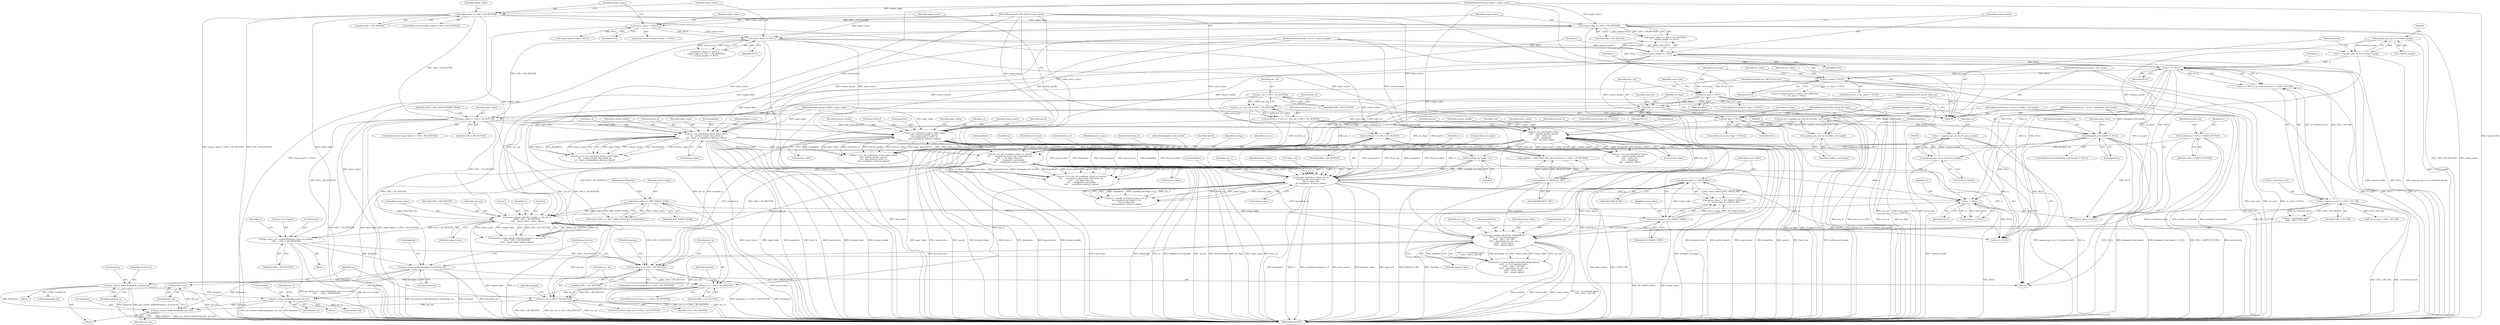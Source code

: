 digraph "0_krb5_b51b33f2bc5d1497ddf5bd107f791c101695000d_3@API" {
"1000556" [label="(Call,free(mic_out))"];
"1000552" [label="(Call,gss_release_buffer(&tmpmin, mic_out))"];
"1000530" [label="(Call,gss_release_buffer(&tmpmin, mechtok_in))"];
"1000520" [label="(Call,gss_release_buffer(&tmpmin, &mechtok_out))"];
"1000505" [label="(Call,gss_delete_sec_context(&tmpmin, &sc->ctx_handle,\n\t\t\t\t\t       GSS_C_NO_BUFFER))"];
"1000415" [label="(Call,make_spnego_tokenInit_msg(sc, 1, mic_out, 0,\n\t\t\t\t\t\t   GSS_C_NO_BUFFER,\n\t\t\t\t\t\t   return_token, output_token))"];
"1000410" [label="(Call,sc != NULL)"];
"1000354" [label="(Call,acc_ctx_call_acc(minor_status, sc, spcred,\n\t\t\t\t       mechtok_in, mech_type, &mechtok_out,\n\t\t\t\t       ret_flags, time_rec,\n\t\t\t\t       delegated_cred_handle,\n\t\t\t\t       &negState, &return_token))"];
"1000317" [label="(Call,acc_ctx_cont(minor_status, input_token,\n\t\t\t\t   context_handle, &mechtok_in,\n\t\t\t\t   &mic_in, &negState, &return_token))"];
"1000178" [label="(Call,minor_status == NULL)"];
"1000154" [label="(Call,minor_status != NULL)"];
"1000110" [label="(MethodParameterIn,OM_uint32 *minor_status)"];
"1000191" [label="(Call,input_token == GSS_C_NO_BUFFER)"];
"1000113" [label="(MethodParameterIn,gss_buffer_t input_token)"];
"1000162" [label="(Call,output_token != GSS_C_NO_BUFFER)"];
"1000117" [label="(MethodParameterIn,gss_buffer_t output_token)"];
"1000182" [label="(Call,output_token == GSS_C_NO_BUFFER)"];
"1000185" [label="(Call,context_handle == NULL)"];
"1000111" [label="(MethodParameterIn,gss_ctx_id_t *context_handle)"];
"1000292" [label="(Call,acc_ctx_new(minor_status, input_token,\n\t\t\t\t\t  context_handle, spcred,\n\t\t\t\t\t  &mechtok_in, &mic_in,\n\t\t\t\t\t  &negState, &return_token))"];
"1000202" [label="(Call,spcred = (spnego_gss_cred_id_t)verifier_cred_handle)"];
"1000204" [label="(Call,(spnego_gss_cred_id_t)verifier_cred_handle)"];
"1000112" [label="(MethodParameterIn,gss_cred_id_t verifier_cred_handle)"];
"1000267" [label="(Call,acc_ctx_hints(minor_status,\n\t\t\t\t\t    context_handle, spcred,\n\t\t\t\t\t    &mic_out,\n\t\t\t\t\t    &negState,\n\t\t\t\t\t    &return_token))"];
"1000337" [label="(Call,sc = (spnego_gss_ctx_id_t)*context_handle)"];
"1000339" [label="(Call,(spnego_gss_ctx_id_t)*context_handle)"];
"1000198" [label="(Call,(spnego_gss_ctx_id_t)*context_handle)"];
"1000348" [label="(Call,mechtok_in != GSS_C_NO_BUFFER)"];
"1000146" [label="(Call,mechtok_in = mic_in = mic_out = GSS_C_NO_BUFFER)"];
"1000148" [label="(Call,mic_in = mic_out = GSS_C_NO_BUFFER)"];
"1000150" [label="(Call,mic_out = GSS_C_NO_BUFFER)"];
"1000227" [label="(Call,mech_type != NULL)"];
"1000116" [label="(MethodParameterIn,gss_OID *mech_type)"];
"1000219" [label="(Call,src_name != NULL)"];
"1000115" [label="(MethodParameterIn,gss_name_t *src_name)"];
"1000209" [label="(Call,sc == NULL)"];
"1000196" [label="(Call,sc = (spnego_gss_ctx_id_t)*context_handle)"];
"1000243" [label="(Call,ret_flags != NULL)"];
"1000118" [label="(MethodParameterIn,OM_uint32 *ret_flags)"];
"1000235" [label="(Call,time_rec != NULL)"];
"1000119" [label="(MethodParameterIn,OM_uint32 *time_rec)"];
"1000251" [label="(Call,delegated_cred_handle != NULL)"];
"1000120" [label="(MethodParameterIn,gss_cred_id_t *delegated_cred_handle)"];
"1000386" [label="(Call,handle_mic(minor_status, mic_in,\n\t\t\t\t (mechtok_out.length != 0),\n\t\t\t\t sc, &mic_out,\n\t\t\t\t &negState, &return_token))"];
"1000389" [label="(Call,mechtok_out.length != 0)"];
"1000130" [label="(Call,mechtok_out = GSS_C_EMPTY_BUFFER)"];
"1000404" [label="(Call,return_token == INIT_TOKEN_SEND)"];
"1000442" [label="(Call,make_spnego_tokenTarg_msg(negState,\n\t\t\t\t\t\t   sc ? sc->internal_mech :\n\t\t\t\t\t\t   GSS_C_NO_OID,\n\t\t\t\t\t\t   &mechtok_out, mic_out,\n\t\t\t\t\t\t   return_token,\n\t\t\t\t\t\t   output_token))"];
"1000345" [label="(Call,negState != REQUEST_MIC)"];
"1000212" [label="(Call,sc->internal_mech == GSS_C_NO_OID)"];
"1000436" [label="(Call,return_token != CHECK_MIC)"];
"1000433" [label="(Call,return_token != NO_TOKEN_SEND)"];
"1000526" [label="(Call,mechtok_in != GSS_C_NO_BUFFER)"];
"1000541" [label="(Call,gss_release_buffer(&tmpmin, mic_in))"];
"1000537" [label="(Call,mic_in != GSS_C_NO_BUFFER)"];
"1000548" [label="(Call,mic_out != GSS_C_NO_BUFFER)"];
"1000202" [label="(Call,spcred = (spnego_gss_cred_id_t)verifier_cred_handle)"];
"1000182" [label="(Call,output_token == GSS_C_NO_BUFFER)"];
"1000412" [label="(Identifier,NULL)"];
"1000208" [label="(Call,sc == NULL || sc->internal_mech == GSS_C_NO_OID)"];
"1000250" [label="(ControlStructure,if (delegated_cred_handle != NULL))"];
"1000417" [label="(Literal,1)"];
"1000113" [label="(MethodParameterIn,gss_buffer_t input_token)"];
"1000212" [label="(Call,sc->internal_mech == GSS_C_NO_OID)"];
"1000112" [label="(MethodParameterIn,gss_cred_id_t verifier_cred_handle)"];
"1000416" [label="(Identifier,sc)"];
"1000210" [label="(Identifier,sc)"];
"1000559" [label="(Identifier,ret)"];
"1000364" [label="(Identifier,delegated_cred_handle)"];
"1000325" [label="(Call,&negState)"];
"1000347" [label="(Identifier,REQUEST_MIC)"];
"1000294" [label="(Identifier,input_token)"];
"1000357" [label="(Identifier,spcred)"];
"1000197" [label="(Identifier,sc)"];
"1000419" [label="(Literal,0)"];
"1000404" [label="(Call,return_token == INIT_TOKEN_SEND)"];
"1000303" [label="(Call,&return_token)"];
"1000399" [label="(Call,&return_token)"];
"1000554" [label="(Identifier,tmpmin)"];
"1000216" [label="(Identifier,GSS_C_NO_OID)"];
"1000338" [label="(Identifier,sc)"];
"1000164" [label="(Identifier,GSS_C_NO_BUFFER)"];
"1000540" [label="(Block,)"];
"1000345" [label="(Call,negState != REQUEST_MIC)"];
"1000236" [label="(Identifier,time_rec)"];
"1000525" [label="(ControlStructure,if (mechtok_in != GSS_C_NO_BUFFER))"];
"1000161" [label="(ControlStructure,if (output_token != GSS_C_NO_BUFFER))"];
"1000190" [label="(ControlStructure,if (input_token == GSS_C_NO_BUFFER))"];
"1000362" [label="(Identifier,ret_flags)"];
"1000111" [label="(MethodParameterIn,gss_ctx_id_t *context_handle)"];
"1000152" [label="(Identifier,GSS_C_NO_BUFFER)"];
"1000363" [label="(Identifier,time_rec)"];
"1000211" [label="(Identifier,NULL)"];
"1000453" [label="(Identifier,return_token)"];
"1000532" [label="(Identifier,tmpmin)"];
"1000193" [label="(Identifier,GSS_C_NO_BUFFER)"];
"1000253" [label="(Identifier,NULL)"];
"1000450" [label="(Call,&mechtok_out)"];
"1000508" [label="(Call,&sc->ctx_handle)"];
"1000365" [label="(Call,&negState)"];
"1000117" [label="(MethodParameterIn,gss_buffer_t output_token)"];
"1000234" [label="(ControlStructure,if (time_rec != NULL))"];
"1000432" [label="(Call,return_token != NO_TOKEN_SEND &&\n\t\t   return_token != CHECK_MIC)"];
"1000422" [label="(Identifier,output_token)"];
"1000421" [label="(Identifier,return_token)"];
"1000501" [label="(Call,sc != NULL)"];
"1000135" [label="(Identifier,sc)"];
"1000533" [label="(Identifier,mechtok_in)"];
"1000436" [label="(Call,return_token != CHECK_MIC)"];
"1000529" [label="(Block,)"];
"1000195" [label="(Identifier,GSS_S_CALL_INACCESSIBLE_READ)"];
"1000337" [label="(Call,sc = (spnego_gss_ctx_id_t)*context_handle)"];
"1000434" [label="(Identifier,return_token)"];
"1000171" [label="(Call,output_token->value = NULL)"];
"1000415" [label="(Call,make_spnego_tokenInit_msg(sc, 1, mic_out, 0,\n\t\t\t\t\t\t   GSS_C_NO_BUFFER,\n\t\t\t\t\t\t   return_token, output_token))"];
"1000534" [label="(Call,free(mechtok_in))"];
"1000159" [label="(Identifier,minor_status)"];
"1000177" [label="(Call,minor_status == NULL ||\n\t    output_token == GSS_C_NO_BUFFER ||\n\t    context_handle == NULL)"];
"1000251" [label="(Call,delegated_cred_handle != NULL)"];
"1000442" [label="(Call,make_spnego_tokenTarg_msg(negState,\n\t\t\t\t\t\t   sc ? sc->internal_mech :\n\t\t\t\t\t\t   GSS_C_NO_OID,\n\t\t\t\t\t\t   &mechtok_out, mic_out,\n\t\t\t\t\t\t   return_token,\n\t\t\t\t\t\t   output_token))"];
"1000438" [label="(Identifier,CHECK_MIC)"];
"1000269" [label="(Identifier,context_handle)"];
"1000232" [label="(Identifier,mech_type)"];
"1000393" [label="(Literal,0)"];
"1000407" [label="(Identifier,sendTokenInit)"];
"1000151" [label="(Identifier,mic_out)"];
"1000551" [label="(Block,)"];
"1000521" [label="(Call,&tmpmin)"];
"1000119" [label="(MethodParameterIn,OM_uint32 *time_rec)"];
"1000184" [label="(Identifier,GSS_C_NO_BUFFER)"];
"1000214" [label="(Identifier,sc)"];
"1000530" [label="(Call,gss_release_buffer(&tmpmin, mechtok_in))"];
"1000479" [label="(Call,src_name != NULL)"];
"1000299" [label="(Call,&mic_in)"];
"1000275" [label="(Call,&return_token)"];
"1000261" [label="(Identifier,input_token)"];
"1000265" [label="(Call,ret = acc_ctx_hints(minor_status,\n\t\t\t\t\t    context_handle, spcred,\n\t\t\t\t\t    &mic_out,\n\t\t\t\t\t    &negState,\n\t\t\t\t\t    &return_token))"];
"1000131" [label="(Identifier,mechtok_out)"];
"1000350" [label="(Identifier,GSS_C_NO_BUFFER)"];
"1000271" [label="(Call,&mic_out)"];
"1000191" [label="(Call,input_token == GSS_C_NO_BUFFER)"];
"1000318" [label="(Identifier,minor_status)"];
"1000155" [label="(Identifier,minor_status)"];
"1000196" [label="(Call,sc = (spnego_gss_ctx_id_t)*context_handle)"];
"1000388" [label="(Identifier,mic_in)"];
"1000120" [label="(MethodParameterIn,gss_cred_id_t *delegated_cred_handle)"];
"1000248" [label="(Identifier,ret_flags)"];
"1000433" [label="(Call,return_token != NO_TOKEN_SEND)"];
"1000149" [label="(Identifier,mic_in)"];
"1000413" [label="(Call,tmpret = make_spnego_tokenInit_msg(sc, 1, mic_out, 0,\n\t\t\t\t\t\t   GSS_C_NO_BUFFER,\n\t\t\t\t\t\t   return_token, output_token))"];
"1000156" [label="(Identifier,NULL)"];
"1000548" [label="(Call,mic_out != GSS_C_NO_BUFFER)"];
"1000420" [label="(Identifier,GSS_C_NO_BUFFER)"];
"1000268" [label="(Identifier,minor_status)"];
"1000221" [label="(Identifier,NULL)"];
"1000452" [label="(Identifier,mic_out)"];
"1000121" [label="(Block,)"];
"1000323" [label="(Call,&mic_in)"];
"1000556" [label="(Call,free(mic_out))"];
"1000150" [label="(Call,mic_out = GSS_C_NO_BUFFER)"];
"1000506" [label="(Call,&tmpmin)"];
"1000146" [label="(Call,mechtok_in = mic_in = mic_out = GSS_C_NO_BUFFER)"];
"1000341" [label="(Call,*context_handle)"];
"1000531" [label="(Call,&tmpmin)"];
"1000384" [label="(Call,ret = handle_mic(minor_status, mic_in,\n\t\t\t\t (mechtok_out.length != 0),\n\t\t\t\t sc, &mic_out,\n\t\t\t\t &negState, &return_token))"];
"1000406" [label="(Identifier,INIT_TOKEN_SEND)"];
"1000346" [label="(Identifier,negState)"];
"1000290" [label="(Call,ret = acc_ctx_new(minor_status, input_token,\n\t\t\t\t\t  context_handle, spcred,\n\t\t\t\t\t  &mechtok_in, &mic_in,\n\t\t\t\t\t  &negState, &return_token))"];
"1000387" [label="(Identifier,minor_status)"];
"1000526" [label="(Call,mechtok_in != GSS_C_NO_BUFFER)"];
"1000179" [label="(Identifier,minor_status)"];
"1000405" [label="(Identifier,return_token)"];
"1000523" [label="(Call,&mechtok_out)"];
"1000552" [label="(Call,gss_release_buffer(&tmpmin, mic_out))"];
"1000162" [label="(Call,output_token != GSS_C_NO_BUFFER)"];
"1000220" [label="(Identifier,src_name)"];
"1000320" [label="(Identifier,context_handle)"];
"1000418" [label="(Identifier,mic_out)"];
"1000344" [label="(Call,negState != REQUEST_MIC && mechtok_in != GSS_C_NO_BUFFER)"];
"1000147" [label="(Identifier,mechtok_in)"];
"1000352" [label="(Call,ret = acc_ctx_call_acc(minor_status, sc, spcred,\n\t\t\t\t       mechtok_in, mech_type, &mechtok_out,\n\t\t\t\t       ret_flags, time_rec,\n\t\t\t\t       delegated_cred_handle,\n\t\t\t\t       &negState, &return_token))"];
"1000252" [label="(Identifier,delegated_cred_handle)"];
"1000116" [label="(MethodParameterIn,gss_OID *mech_type)"];
"1000349" [label="(Identifier,mechtok_in)"];
"1000130" [label="(Call,mechtok_out = GSS_C_EMPTY_BUFFER)"];
"1000546" [label="(Identifier,mic_in)"];
"1000547" [label="(ControlStructure,if (mic_out != GSS_C_NO_BUFFER))"];
"1000537" [label="(Call,mic_in != GSS_C_NO_BUFFER)"];
"1000473" [label="(Call,sc->internal_name != GSS_C_NO_NAME &&\n \t\t    src_name != NULL)"];
"1000256" [label="(Identifier,delegated_cred_handle)"];
"1000118" [label="(MethodParameterIn,OM_uint32 *ret_flags)"];
"1000292" [label="(Call,acc_ctx_new(minor_status, input_token,\n\t\t\t\t\t  context_handle, spcred,\n\t\t\t\t\t  &mechtok_in, &mic_in,\n\t\t\t\t\t  &negState, &return_token))"];
"1000219" [label="(Call,src_name != NULL)"];
"1000154" [label="(Call,minor_status != NULL)"];
"1000454" [label="(Identifier,output_token)"];
"1000356" [label="(Identifier,sc)"];
"1000293" [label="(Identifier,minor_status)"];
"1000203" [label="(Identifier,spcred)"];
"1000115" [label="(MethodParameterIn,gss_name_t *src_name)"];
"1000359" [label="(Identifier,mech_type)"];
"1000504" [label="(Block,)"];
"1000360" [label="(Call,&mechtok_out)"];
"1000296" [label="(Identifier,spcred)"];
"1000553" [label="(Call,&tmpmin)"];
"1000536" [label="(ControlStructure,if (mic_in != GSS_C_NO_BUFFER))"];
"1000549" [label="(Identifier,mic_out)"];
"1000555" [label="(Identifier,mic_out)"];
"1000321" [label="(Call,&mechtok_in)"];
"1000244" [label="(Identifier,ret_flags)"];
"1000367" [label="(Call,&return_token)"];
"1000192" [label="(Identifier,input_token)"];
"1000505" [label="(Call,gss_delete_sec_context(&tmpmin, &sc->ctx_handle,\n\t\t\t\t\t       GSS_C_NO_BUFFER))"];
"1000528" [label="(Identifier,GSS_C_NO_BUFFER)"];
"1000444" [label="(Call,sc ? sc->internal_mech :\n\t\t\t\t\t\t   GSS_C_NO_OID)"];
"1000230" [label="(Call,*mech_type = GSS_C_NO_OID)"];
"1000520" [label="(Call,gss_release_buffer(&tmpmin, &mechtok_out))"];
"1000183" [label="(Identifier,output_token)"];
"1000390" [label="(Call,mechtok_out.length)"];
"1000295" [label="(Identifier,context_handle)"];
"1000440" [label="(Call,tmpret = make_spnego_tokenTarg_msg(negState,\n\t\t\t\t\t\t   sc ? sc->internal_mech :\n\t\t\t\t\t\t   GSS_C_NO_OID,\n\t\t\t\t\t\t   &mechtok_out, mic_out,\n\t\t\t\t\t\t   return_token,\n\t\t\t\t\t\t   output_token))"];
"1000512" [label="(Identifier,GSS_C_NO_BUFFER)"];
"1000535" [label="(Identifier,mechtok_in)"];
"1000200" [label="(Call,*context_handle)"];
"1000242" [label="(ControlStructure,if (ret_flags != NULL))"];
"1000206" [label="(Identifier,verifier_cred_handle)"];
"1000410" [label="(Call,sc != NULL)"];
"1000317" [label="(Call,acc_ctx_cont(minor_status, input_token,\n\t\t\t\t   context_handle, &mechtok_in,\n\t\t\t\t   &mic_in, &negState, &return_token))"];
"1000185" [label="(Call,context_handle == NULL)"];
"1000148" [label="(Call,mic_in = mic_out = GSS_C_NO_BUFFER)"];
"1000339" [label="(Call,(spnego_gss_ctx_id_t)*context_handle)"];
"1000209" [label="(Call,sc == NULL)"];
"1000395" [label="(Call,&mic_out)"];
"1000394" [label="(Identifier,sc)"];
"1000110" [label="(MethodParameterIn,OM_uint32 *minor_status)"];
"1000435" [label="(Identifier,NO_TOKEN_SEND)"];
"1000267" [label="(Call,acc_ctx_hints(minor_status,\n\t\t\t\t\t    context_handle, spcred,\n\t\t\t\t\t    &mic_out,\n\t\t\t\t\t    &negState,\n\t\t\t\t\t    &return_token))"];
"1000545" [label="(Call,free(mic_in))"];
"1000227" [label="(Call,mech_type != NULL)"];
"1000178" [label="(Call,minor_status == NULL)"];
"1000273" [label="(Call,&negState)"];
"1000153" [label="(ControlStructure,if (minor_status != NULL))"];
"1000560" [label="(MethodReturn,RET)"];
"1000403" [label="(Call,return_token == INIT_TOKEN_SEND && sendTokenInit)"];
"1000163" [label="(Identifier,output_token)"];
"1000543" [label="(Identifier,tmpmin)"];
"1000270" [label="(Identifier,spcred)"];
"1000224" [label="(Identifier,src_name)"];
"1000515" [label="(Identifier,sc)"];
"1000327" [label="(Call,&return_token)"];
"1000527" [label="(Identifier,mechtok_in)"];
"1000542" [label="(Call,&tmpmin)"];
"1000235" [label="(Call,time_rec != NULL)"];
"1000213" [label="(Call,sc->internal_mech)"];
"1000228" [label="(Identifier,mech_type)"];
"1000218" [label="(ControlStructure,if (src_name != NULL))"];
"1000348" [label="(Call,mechtok_in != GSS_C_NO_BUFFER)"];
"1000187" [label="(Identifier,NULL)"];
"1000297" [label="(Call,&mechtok_in)"];
"1000315" [label="(Call,ret = acc_ctx_cont(minor_status, input_token,\n\t\t\t\t   context_handle, &mechtok_in,\n\t\t\t\t   &mic_in, &negState, &return_token))"];
"1000132" [label="(Identifier,GSS_C_EMPTY_BUFFER)"];
"1000437" [label="(Identifier,return_token)"];
"1000354" [label="(Call,acc_ctx_call_acc(minor_status, sc, spcred,\n\t\t\t\t       mechtok_in, mech_type, &mechtok_out,\n\t\t\t\t       ret_flags, time_rec,\n\t\t\t\t       delegated_cred_handle,\n\t\t\t\t       &negState, &return_token))"];
"1000443" [label="(Identifier,negState)"];
"1000544" [label="(Identifier,mic_in)"];
"1000301" [label="(Call,&negState)"];
"1000237" [label="(Identifier,NULL)"];
"1000204" [label="(Call,(spnego_gss_cred_id_t)verifier_cred_handle)"];
"1000355" [label="(Identifier,minor_status)"];
"1000319" [label="(Identifier,input_token)"];
"1000409" [label="(Call,assert(sc != NULL))"];
"1000240" [label="(Identifier,time_rec)"];
"1000389" [label="(Call,mechtok_out.length != 0)"];
"1000397" [label="(Call,&negState)"];
"1000539" [label="(Identifier,GSS_C_NO_BUFFER)"];
"1000245" [label="(Identifier,NULL)"];
"1000538" [label="(Identifier,mic_in)"];
"1000180" [label="(Identifier,NULL)"];
"1000243" [label="(Call,ret_flags != NULL)"];
"1000229" [label="(Identifier,NULL)"];
"1000550" [label="(Identifier,GSS_C_NO_BUFFER)"];
"1000557" [label="(Identifier,mic_out)"];
"1000168" [label="(Identifier,output_token)"];
"1000411" [label="(Identifier,sc)"];
"1000181" [label="(Call,output_token == GSS_C_NO_BUFFER ||\n\t    context_handle == NULL)"];
"1000198" [label="(Call,(spnego_gss_ctx_id_t)*context_handle)"];
"1000226" [label="(ControlStructure,if (mech_type != NULL))"];
"1000541" [label="(Call,gss_release_buffer(&tmpmin, mic_in))"];
"1000386" [label="(Call,handle_mic(minor_status, mic_in,\n\t\t\t\t (mechtok_out.length != 0),\n\t\t\t\t sc, &mic_out,\n\t\t\t\t &negState, &return_token))"];
"1000358" [label="(Identifier,mechtok_in)"];
"1000186" [label="(Identifier,context_handle)"];
"1000556" -> "1000551"  [label="AST: "];
"1000556" -> "1000557"  [label="CFG: "];
"1000557" -> "1000556"  [label="AST: "];
"1000559" -> "1000556"  [label="CFG: "];
"1000556" -> "1000560"  [label="DDG: mic_out"];
"1000552" -> "1000556"  [label="DDG: mic_out"];
"1000552" -> "1000551"  [label="AST: "];
"1000552" -> "1000555"  [label="CFG: "];
"1000553" -> "1000552"  [label="AST: "];
"1000555" -> "1000552"  [label="AST: "];
"1000557" -> "1000552"  [label="CFG: "];
"1000552" -> "1000560"  [label="DDG: &tmpmin"];
"1000552" -> "1000560"  [label="DDG: gss_release_buffer(&tmpmin, mic_out)"];
"1000530" -> "1000552"  [label="DDG: &tmpmin"];
"1000541" -> "1000552"  [label="DDG: &tmpmin"];
"1000520" -> "1000552"  [label="DDG: &tmpmin"];
"1000548" -> "1000552"  [label="DDG: mic_out"];
"1000530" -> "1000529"  [label="AST: "];
"1000530" -> "1000533"  [label="CFG: "];
"1000531" -> "1000530"  [label="AST: "];
"1000533" -> "1000530"  [label="AST: "];
"1000535" -> "1000530"  [label="CFG: "];
"1000530" -> "1000560"  [label="DDG: &tmpmin"];
"1000530" -> "1000560"  [label="DDG: gss_release_buffer(&tmpmin, mechtok_in)"];
"1000520" -> "1000530"  [label="DDG: &tmpmin"];
"1000526" -> "1000530"  [label="DDG: mechtok_in"];
"1000530" -> "1000534"  [label="DDG: mechtok_in"];
"1000530" -> "1000541"  [label="DDG: &tmpmin"];
"1000520" -> "1000121"  [label="AST: "];
"1000520" -> "1000523"  [label="CFG: "];
"1000521" -> "1000520"  [label="AST: "];
"1000523" -> "1000520"  [label="AST: "];
"1000527" -> "1000520"  [label="CFG: "];
"1000520" -> "1000560"  [label="DDG: gss_release_buffer(&tmpmin, &mechtok_out)"];
"1000520" -> "1000560"  [label="DDG: &tmpmin"];
"1000520" -> "1000560"  [label="DDG: &mechtok_out"];
"1000505" -> "1000520"  [label="DDG: &tmpmin"];
"1000442" -> "1000520"  [label="DDG: &mechtok_out"];
"1000354" -> "1000520"  [label="DDG: &mechtok_out"];
"1000520" -> "1000541"  [label="DDG: &tmpmin"];
"1000505" -> "1000504"  [label="AST: "];
"1000505" -> "1000512"  [label="CFG: "];
"1000506" -> "1000505"  [label="AST: "];
"1000508" -> "1000505"  [label="AST: "];
"1000512" -> "1000505"  [label="AST: "];
"1000515" -> "1000505"  [label="CFG: "];
"1000505" -> "1000560"  [label="DDG: gss_delete_sec_context(&tmpmin, &sc->ctx_handle,\n\t\t\t\t\t       GSS_C_NO_BUFFER)"];
"1000505" -> "1000560"  [label="DDG: &sc->ctx_handle"];
"1000415" -> "1000505"  [label="DDG: GSS_C_NO_BUFFER"];
"1000348" -> "1000505"  [label="DDG: GSS_C_NO_BUFFER"];
"1000191" -> "1000505"  [label="DDG: GSS_C_NO_BUFFER"];
"1000505" -> "1000526"  [label="DDG: GSS_C_NO_BUFFER"];
"1000415" -> "1000413"  [label="AST: "];
"1000415" -> "1000422"  [label="CFG: "];
"1000416" -> "1000415"  [label="AST: "];
"1000417" -> "1000415"  [label="AST: "];
"1000418" -> "1000415"  [label="AST: "];
"1000419" -> "1000415"  [label="AST: "];
"1000420" -> "1000415"  [label="AST: "];
"1000421" -> "1000415"  [label="AST: "];
"1000422" -> "1000415"  [label="AST: "];
"1000413" -> "1000415"  [label="CFG: "];
"1000415" -> "1000560"  [label="DDG: output_token"];
"1000415" -> "1000560"  [label="DDG: sc"];
"1000415" -> "1000560"  [label="DDG: return_token"];
"1000415" -> "1000413"  [label="DDG: mic_out"];
"1000415" -> "1000413"  [label="DDG: sc"];
"1000415" -> "1000413"  [label="DDG: 0"];
"1000415" -> "1000413"  [label="DDG: return_token"];
"1000415" -> "1000413"  [label="DDG: output_token"];
"1000415" -> "1000413"  [label="DDG: 1"];
"1000415" -> "1000413"  [label="DDG: GSS_C_NO_BUFFER"];
"1000410" -> "1000415"  [label="DDG: sc"];
"1000150" -> "1000415"  [label="DDG: mic_out"];
"1000348" -> "1000415"  [label="DDG: GSS_C_NO_BUFFER"];
"1000191" -> "1000415"  [label="DDG: GSS_C_NO_BUFFER"];
"1000404" -> "1000415"  [label="DDG: return_token"];
"1000162" -> "1000415"  [label="DDG: output_token"];
"1000182" -> "1000415"  [label="DDG: output_token"];
"1000117" -> "1000415"  [label="DDG: output_token"];
"1000415" -> "1000501"  [label="DDG: sc"];
"1000415" -> "1000526"  [label="DDG: GSS_C_NO_BUFFER"];
"1000415" -> "1000548"  [label="DDG: mic_out"];
"1000410" -> "1000409"  [label="AST: "];
"1000410" -> "1000412"  [label="CFG: "];
"1000411" -> "1000410"  [label="AST: "];
"1000412" -> "1000410"  [label="AST: "];
"1000409" -> "1000410"  [label="CFG: "];
"1000410" -> "1000560"  [label="DDG: NULL"];
"1000410" -> "1000409"  [label="DDG: sc"];
"1000410" -> "1000409"  [label="DDG: NULL"];
"1000354" -> "1000410"  [label="DDG: sc"];
"1000386" -> "1000410"  [label="DDG: sc"];
"1000209" -> "1000410"  [label="DDG: sc"];
"1000209" -> "1000410"  [label="DDG: NULL"];
"1000337" -> "1000410"  [label="DDG: sc"];
"1000251" -> "1000410"  [label="DDG: NULL"];
"1000410" -> "1000479"  [label="DDG: NULL"];
"1000410" -> "1000501"  [label="DDG: NULL"];
"1000354" -> "1000352"  [label="AST: "];
"1000354" -> "1000367"  [label="CFG: "];
"1000355" -> "1000354"  [label="AST: "];
"1000356" -> "1000354"  [label="AST: "];
"1000357" -> "1000354"  [label="AST: "];
"1000358" -> "1000354"  [label="AST: "];
"1000359" -> "1000354"  [label="AST: "];
"1000360" -> "1000354"  [label="AST: "];
"1000362" -> "1000354"  [label="AST: "];
"1000363" -> "1000354"  [label="AST: "];
"1000364" -> "1000354"  [label="AST: "];
"1000365" -> "1000354"  [label="AST: "];
"1000367" -> "1000354"  [label="AST: "];
"1000352" -> "1000354"  [label="CFG: "];
"1000354" -> "1000560"  [label="DDG: &negState"];
"1000354" -> "1000560"  [label="DDG: sc"];
"1000354" -> "1000560"  [label="DDG: delegated_cred_handle"];
"1000354" -> "1000560"  [label="DDG: spcred"];
"1000354" -> "1000560"  [label="DDG: &return_token"];
"1000354" -> "1000560"  [label="DDG: ret_flags"];
"1000354" -> "1000560"  [label="DDG: minor_status"];
"1000354" -> "1000560"  [label="DDG: time_rec"];
"1000354" -> "1000560"  [label="DDG: mech_type"];
"1000354" -> "1000352"  [label="DDG: mech_type"];
"1000354" -> "1000352"  [label="DDG: mechtok_in"];
"1000354" -> "1000352"  [label="DDG: time_rec"];
"1000354" -> "1000352"  [label="DDG: ret_flags"];
"1000354" -> "1000352"  [label="DDG: &return_token"];
"1000354" -> "1000352"  [label="DDG: &mechtok_out"];
"1000354" -> "1000352"  [label="DDG: delegated_cred_handle"];
"1000354" -> "1000352"  [label="DDG: &negState"];
"1000354" -> "1000352"  [label="DDG: minor_status"];
"1000354" -> "1000352"  [label="DDG: spcred"];
"1000354" -> "1000352"  [label="DDG: sc"];
"1000317" -> "1000354"  [label="DDG: minor_status"];
"1000317" -> "1000354"  [label="DDG: &negState"];
"1000317" -> "1000354"  [label="DDG: &return_token"];
"1000292" -> "1000354"  [label="DDG: minor_status"];
"1000292" -> "1000354"  [label="DDG: spcred"];
"1000292" -> "1000354"  [label="DDG: &negState"];
"1000292" -> "1000354"  [label="DDG: &return_token"];
"1000267" -> "1000354"  [label="DDG: minor_status"];
"1000267" -> "1000354"  [label="DDG: spcred"];
"1000267" -> "1000354"  [label="DDG: &negState"];
"1000267" -> "1000354"  [label="DDG: &return_token"];
"1000110" -> "1000354"  [label="DDG: minor_status"];
"1000337" -> "1000354"  [label="DDG: sc"];
"1000202" -> "1000354"  [label="DDG: spcred"];
"1000348" -> "1000354"  [label="DDG: mechtok_in"];
"1000146" -> "1000354"  [label="DDG: mechtok_in"];
"1000227" -> "1000354"  [label="DDG: mech_type"];
"1000116" -> "1000354"  [label="DDG: mech_type"];
"1000243" -> "1000354"  [label="DDG: ret_flags"];
"1000118" -> "1000354"  [label="DDG: ret_flags"];
"1000235" -> "1000354"  [label="DDG: time_rec"];
"1000119" -> "1000354"  [label="DDG: time_rec"];
"1000251" -> "1000354"  [label="DDG: delegated_cred_handle"];
"1000120" -> "1000354"  [label="DDG: delegated_cred_handle"];
"1000354" -> "1000386"  [label="DDG: minor_status"];
"1000354" -> "1000386"  [label="DDG: sc"];
"1000354" -> "1000386"  [label="DDG: &negState"];
"1000354" -> "1000386"  [label="DDG: &return_token"];
"1000354" -> "1000442"  [label="DDG: &mechtok_out"];
"1000354" -> "1000501"  [label="DDG: sc"];
"1000354" -> "1000526"  [label="DDG: mechtok_in"];
"1000317" -> "1000315"  [label="AST: "];
"1000317" -> "1000327"  [label="CFG: "];
"1000318" -> "1000317"  [label="AST: "];
"1000319" -> "1000317"  [label="AST: "];
"1000320" -> "1000317"  [label="AST: "];
"1000321" -> "1000317"  [label="AST: "];
"1000323" -> "1000317"  [label="AST: "];
"1000325" -> "1000317"  [label="AST: "];
"1000327" -> "1000317"  [label="AST: "];
"1000315" -> "1000317"  [label="CFG: "];
"1000317" -> "1000560"  [label="DDG: minor_status"];
"1000317" -> "1000560"  [label="DDG: input_token"];
"1000317" -> "1000560"  [label="DDG: &negState"];
"1000317" -> "1000560"  [label="DDG: &mic_in"];
"1000317" -> "1000560"  [label="DDG: &mechtok_in"];
"1000317" -> "1000560"  [label="DDG: &return_token"];
"1000317" -> "1000560"  [label="DDG: context_handle"];
"1000317" -> "1000315"  [label="DDG: input_token"];
"1000317" -> "1000315"  [label="DDG: context_handle"];
"1000317" -> "1000315"  [label="DDG: &mechtok_in"];
"1000317" -> "1000315"  [label="DDG: &return_token"];
"1000317" -> "1000315"  [label="DDG: &mic_in"];
"1000317" -> "1000315"  [label="DDG: &negState"];
"1000317" -> "1000315"  [label="DDG: minor_status"];
"1000178" -> "1000317"  [label="DDG: minor_status"];
"1000110" -> "1000317"  [label="DDG: minor_status"];
"1000191" -> "1000317"  [label="DDG: input_token"];
"1000113" -> "1000317"  [label="DDG: input_token"];
"1000185" -> "1000317"  [label="DDG: context_handle"];
"1000111" -> "1000317"  [label="DDG: context_handle"];
"1000317" -> "1000386"  [label="DDG: minor_status"];
"1000317" -> "1000386"  [label="DDG: &negState"];
"1000317" -> "1000386"  [label="DDG: &return_token"];
"1000178" -> "1000177"  [label="AST: "];
"1000178" -> "1000180"  [label="CFG: "];
"1000179" -> "1000178"  [label="AST: "];
"1000180" -> "1000178"  [label="AST: "];
"1000183" -> "1000178"  [label="CFG: "];
"1000177" -> "1000178"  [label="CFG: "];
"1000178" -> "1000560"  [label="DDG: minor_status"];
"1000178" -> "1000560"  [label="DDG: NULL"];
"1000178" -> "1000177"  [label="DDG: minor_status"];
"1000178" -> "1000177"  [label="DDG: NULL"];
"1000154" -> "1000178"  [label="DDG: minor_status"];
"1000154" -> "1000178"  [label="DDG: NULL"];
"1000110" -> "1000178"  [label="DDG: minor_status"];
"1000178" -> "1000185"  [label="DDG: NULL"];
"1000178" -> "1000209"  [label="DDG: NULL"];
"1000178" -> "1000267"  [label="DDG: minor_status"];
"1000178" -> "1000292"  [label="DDG: minor_status"];
"1000154" -> "1000153"  [label="AST: "];
"1000154" -> "1000156"  [label="CFG: "];
"1000155" -> "1000154"  [label="AST: "];
"1000156" -> "1000154"  [label="AST: "];
"1000159" -> "1000154"  [label="CFG: "];
"1000163" -> "1000154"  [label="CFG: "];
"1000154" -> "1000560"  [label="DDG: minor_status != NULL"];
"1000110" -> "1000154"  [label="DDG: minor_status"];
"1000154" -> "1000171"  [label="DDG: NULL"];
"1000110" -> "1000109"  [label="AST: "];
"1000110" -> "1000560"  [label="DDG: minor_status"];
"1000110" -> "1000267"  [label="DDG: minor_status"];
"1000110" -> "1000292"  [label="DDG: minor_status"];
"1000110" -> "1000386"  [label="DDG: minor_status"];
"1000191" -> "1000190"  [label="AST: "];
"1000191" -> "1000193"  [label="CFG: "];
"1000192" -> "1000191"  [label="AST: "];
"1000193" -> "1000191"  [label="AST: "];
"1000195" -> "1000191"  [label="CFG: "];
"1000197" -> "1000191"  [label="CFG: "];
"1000191" -> "1000560"  [label="DDG: input_token == GSS_C_NO_BUFFER"];
"1000191" -> "1000560"  [label="DDG: GSS_C_NO_BUFFER"];
"1000191" -> "1000560"  [label="DDG: input_token"];
"1000113" -> "1000191"  [label="DDG: input_token"];
"1000162" -> "1000191"  [label="DDG: GSS_C_NO_BUFFER"];
"1000182" -> "1000191"  [label="DDG: GSS_C_NO_BUFFER"];
"1000191" -> "1000292"  [label="DDG: input_token"];
"1000191" -> "1000348"  [label="DDG: GSS_C_NO_BUFFER"];
"1000191" -> "1000526"  [label="DDG: GSS_C_NO_BUFFER"];
"1000113" -> "1000109"  [label="AST: "];
"1000113" -> "1000560"  [label="DDG: input_token"];
"1000113" -> "1000292"  [label="DDG: input_token"];
"1000162" -> "1000161"  [label="AST: "];
"1000162" -> "1000164"  [label="CFG: "];
"1000163" -> "1000162"  [label="AST: "];
"1000164" -> "1000162"  [label="AST: "];
"1000168" -> "1000162"  [label="CFG: "];
"1000179" -> "1000162"  [label="CFG: "];
"1000162" -> "1000560"  [label="DDG: GSS_C_NO_BUFFER"];
"1000162" -> "1000560"  [label="DDG: output_token"];
"1000162" -> "1000560"  [label="DDG: output_token != GSS_C_NO_BUFFER"];
"1000117" -> "1000162"  [label="DDG: output_token"];
"1000162" -> "1000182"  [label="DDG: output_token"];
"1000162" -> "1000182"  [label="DDG: GSS_C_NO_BUFFER"];
"1000162" -> "1000442"  [label="DDG: output_token"];
"1000117" -> "1000109"  [label="AST: "];
"1000117" -> "1000560"  [label="DDG: output_token"];
"1000117" -> "1000182"  [label="DDG: output_token"];
"1000117" -> "1000442"  [label="DDG: output_token"];
"1000182" -> "1000181"  [label="AST: "];
"1000182" -> "1000184"  [label="CFG: "];
"1000183" -> "1000182"  [label="AST: "];
"1000184" -> "1000182"  [label="AST: "];
"1000186" -> "1000182"  [label="CFG: "];
"1000181" -> "1000182"  [label="CFG: "];
"1000182" -> "1000560"  [label="DDG: GSS_C_NO_BUFFER"];
"1000182" -> "1000560"  [label="DDG: output_token"];
"1000182" -> "1000181"  [label="DDG: output_token"];
"1000182" -> "1000181"  [label="DDG: GSS_C_NO_BUFFER"];
"1000182" -> "1000442"  [label="DDG: output_token"];
"1000185" -> "1000181"  [label="AST: "];
"1000185" -> "1000187"  [label="CFG: "];
"1000186" -> "1000185"  [label="AST: "];
"1000187" -> "1000185"  [label="AST: "];
"1000181" -> "1000185"  [label="CFG: "];
"1000185" -> "1000560"  [label="DDG: context_handle"];
"1000185" -> "1000560"  [label="DDG: NULL"];
"1000185" -> "1000181"  [label="DDG: context_handle"];
"1000185" -> "1000181"  [label="DDG: NULL"];
"1000111" -> "1000185"  [label="DDG: context_handle"];
"1000185" -> "1000209"  [label="DDG: NULL"];
"1000185" -> "1000267"  [label="DDG: context_handle"];
"1000185" -> "1000292"  [label="DDG: context_handle"];
"1000111" -> "1000109"  [label="AST: "];
"1000111" -> "1000560"  [label="DDG: context_handle"];
"1000111" -> "1000267"  [label="DDG: context_handle"];
"1000111" -> "1000292"  [label="DDG: context_handle"];
"1000292" -> "1000290"  [label="AST: "];
"1000292" -> "1000303"  [label="CFG: "];
"1000293" -> "1000292"  [label="AST: "];
"1000294" -> "1000292"  [label="AST: "];
"1000295" -> "1000292"  [label="AST: "];
"1000296" -> "1000292"  [label="AST: "];
"1000297" -> "1000292"  [label="AST: "];
"1000299" -> "1000292"  [label="AST: "];
"1000301" -> "1000292"  [label="AST: "];
"1000303" -> "1000292"  [label="AST: "];
"1000290" -> "1000292"  [label="CFG: "];
"1000292" -> "1000560"  [label="DDG: input_token"];
"1000292" -> "1000560"  [label="DDG: minor_status"];
"1000292" -> "1000560"  [label="DDG: spcred"];
"1000292" -> "1000560"  [label="DDG: &return_token"];
"1000292" -> "1000560"  [label="DDG: &mic_in"];
"1000292" -> "1000560"  [label="DDG: &negState"];
"1000292" -> "1000560"  [label="DDG: &mechtok_in"];
"1000292" -> "1000560"  [label="DDG: context_handle"];
"1000292" -> "1000290"  [label="DDG: &mic_in"];
"1000292" -> "1000290"  [label="DDG: spcred"];
"1000292" -> "1000290"  [label="DDG: &negState"];
"1000292" -> "1000290"  [label="DDG: input_token"];
"1000292" -> "1000290"  [label="DDG: &mechtok_in"];
"1000292" -> "1000290"  [label="DDG: context_handle"];
"1000292" -> "1000290"  [label="DDG: &return_token"];
"1000292" -> "1000290"  [label="DDG: minor_status"];
"1000202" -> "1000292"  [label="DDG: spcred"];
"1000292" -> "1000386"  [label="DDG: minor_status"];
"1000292" -> "1000386"  [label="DDG: &negState"];
"1000292" -> "1000386"  [label="DDG: &return_token"];
"1000202" -> "1000121"  [label="AST: "];
"1000202" -> "1000204"  [label="CFG: "];
"1000203" -> "1000202"  [label="AST: "];
"1000204" -> "1000202"  [label="AST: "];
"1000210" -> "1000202"  [label="CFG: "];
"1000202" -> "1000560"  [label="DDG: spcred"];
"1000202" -> "1000560"  [label="DDG: (spnego_gss_cred_id_t)verifier_cred_handle"];
"1000204" -> "1000202"  [label="DDG: verifier_cred_handle"];
"1000202" -> "1000267"  [label="DDG: spcred"];
"1000204" -> "1000206"  [label="CFG: "];
"1000205" -> "1000204"  [label="AST: "];
"1000206" -> "1000204"  [label="AST: "];
"1000204" -> "1000560"  [label="DDG: verifier_cred_handle"];
"1000112" -> "1000204"  [label="DDG: verifier_cred_handle"];
"1000112" -> "1000109"  [label="AST: "];
"1000112" -> "1000560"  [label="DDG: verifier_cred_handle"];
"1000267" -> "1000265"  [label="AST: "];
"1000267" -> "1000275"  [label="CFG: "];
"1000268" -> "1000267"  [label="AST: "];
"1000269" -> "1000267"  [label="AST: "];
"1000270" -> "1000267"  [label="AST: "];
"1000271" -> "1000267"  [label="AST: "];
"1000273" -> "1000267"  [label="AST: "];
"1000275" -> "1000267"  [label="AST: "];
"1000265" -> "1000267"  [label="CFG: "];
"1000267" -> "1000560"  [label="DDG: &return_token"];
"1000267" -> "1000560"  [label="DDG: context_handle"];
"1000267" -> "1000560"  [label="DDG: minor_status"];
"1000267" -> "1000560"  [label="DDG: &negState"];
"1000267" -> "1000560"  [label="DDG: spcred"];
"1000267" -> "1000560"  [label="DDG: &mic_out"];
"1000267" -> "1000265"  [label="DDG: &negState"];
"1000267" -> "1000265"  [label="DDG: &return_token"];
"1000267" -> "1000265"  [label="DDG: &mic_out"];
"1000267" -> "1000265"  [label="DDG: minor_status"];
"1000267" -> "1000265"  [label="DDG: spcred"];
"1000267" -> "1000265"  [label="DDG: context_handle"];
"1000267" -> "1000386"  [label="DDG: minor_status"];
"1000267" -> "1000386"  [label="DDG: &mic_out"];
"1000267" -> "1000386"  [label="DDG: &negState"];
"1000267" -> "1000386"  [label="DDG: &return_token"];
"1000337" -> "1000121"  [label="AST: "];
"1000337" -> "1000339"  [label="CFG: "];
"1000338" -> "1000337"  [label="AST: "];
"1000339" -> "1000337"  [label="AST: "];
"1000346" -> "1000337"  [label="CFG: "];
"1000337" -> "1000560"  [label="DDG: (spnego_gss_ctx_id_t)*context_handle"];
"1000337" -> "1000560"  [label="DDG: sc"];
"1000339" -> "1000337"  [label="DDG: *context_handle"];
"1000337" -> "1000386"  [label="DDG: sc"];
"1000337" -> "1000501"  [label="DDG: sc"];
"1000339" -> "1000341"  [label="CFG: "];
"1000340" -> "1000339"  [label="AST: "];
"1000341" -> "1000339"  [label="AST: "];
"1000339" -> "1000560"  [label="DDG: *context_handle"];
"1000198" -> "1000339"  [label="DDG: *context_handle"];
"1000198" -> "1000196"  [label="AST: "];
"1000198" -> "1000200"  [label="CFG: "];
"1000199" -> "1000198"  [label="AST: "];
"1000200" -> "1000198"  [label="AST: "];
"1000196" -> "1000198"  [label="CFG: "];
"1000198" -> "1000560"  [label="DDG: *context_handle"];
"1000198" -> "1000196"  [label="DDG: *context_handle"];
"1000348" -> "1000344"  [label="AST: "];
"1000348" -> "1000350"  [label="CFG: "];
"1000349" -> "1000348"  [label="AST: "];
"1000350" -> "1000348"  [label="AST: "];
"1000344" -> "1000348"  [label="CFG: "];
"1000348" -> "1000344"  [label="DDG: mechtok_in"];
"1000348" -> "1000344"  [label="DDG: GSS_C_NO_BUFFER"];
"1000146" -> "1000348"  [label="DDG: mechtok_in"];
"1000348" -> "1000526"  [label="DDG: mechtok_in"];
"1000348" -> "1000526"  [label="DDG: GSS_C_NO_BUFFER"];
"1000146" -> "1000121"  [label="AST: "];
"1000146" -> "1000148"  [label="CFG: "];
"1000147" -> "1000146"  [label="AST: "];
"1000148" -> "1000146"  [label="AST: "];
"1000155" -> "1000146"  [label="CFG: "];
"1000146" -> "1000560"  [label="DDG: mechtok_in"];
"1000148" -> "1000146"  [label="DDG: mic_in"];
"1000146" -> "1000526"  [label="DDG: mechtok_in"];
"1000148" -> "1000150"  [label="CFG: "];
"1000149" -> "1000148"  [label="AST: "];
"1000150" -> "1000148"  [label="AST: "];
"1000148" -> "1000560"  [label="DDG: mic_in"];
"1000150" -> "1000148"  [label="DDG: mic_out"];
"1000148" -> "1000386"  [label="DDG: mic_in"];
"1000148" -> "1000537"  [label="DDG: mic_in"];
"1000150" -> "1000152"  [label="CFG: "];
"1000151" -> "1000150"  [label="AST: "];
"1000152" -> "1000150"  [label="AST: "];
"1000150" -> "1000560"  [label="DDG: mic_out"];
"1000150" -> "1000442"  [label="DDG: mic_out"];
"1000150" -> "1000548"  [label="DDG: mic_out"];
"1000227" -> "1000226"  [label="AST: "];
"1000227" -> "1000229"  [label="CFG: "];
"1000228" -> "1000227"  [label="AST: "];
"1000229" -> "1000227"  [label="AST: "];
"1000232" -> "1000227"  [label="CFG: "];
"1000236" -> "1000227"  [label="CFG: "];
"1000227" -> "1000560"  [label="DDG: mech_type != NULL"];
"1000227" -> "1000560"  [label="DDG: mech_type"];
"1000116" -> "1000227"  [label="DDG: mech_type"];
"1000219" -> "1000227"  [label="DDG: NULL"];
"1000227" -> "1000235"  [label="DDG: NULL"];
"1000116" -> "1000109"  [label="AST: "];
"1000116" -> "1000560"  [label="DDG: mech_type"];
"1000219" -> "1000218"  [label="AST: "];
"1000219" -> "1000221"  [label="CFG: "];
"1000220" -> "1000219"  [label="AST: "];
"1000221" -> "1000219"  [label="AST: "];
"1000224" -> "1000219"  [label="CFG: "];
"1000228" -> "1000219"  [label="CFG: "];
"1000219" -> "1000560"  [label="DDG: src_name != NULL"];
"1000219" -> "1000560"  [label="DDG: src_name"];
"1000115" -> "1000219"  [label="DDG: src_name"];
"1000209" -> "1000219"  [label="DDG: NULL"];
"1000219" -> "1000473"  [label="DDG: src_name != NULL"];
"1000219" -> "1000479"  [label="DDG: src_name"];
"1000115" -> "1000109"  [label="AST: "];
"1000115" -> "1000560"  [label="DDG: src_name"];
"1000115" -> "1000479"  [label="DDG: src_name"];
"1000209" -> "1000208"  [label="AST: "];
"1000209" -> "1000211"  [label="CFG: "];
"1000210" -> "1000209"  [label="AST: "];
"1000211" -> "1000209"  [label="AST: "];
"1000214" -> "1000209"  [label="CFG: "];
"1000208" -> "1000209"  [label="CFG: "];
"1000209" -> "1000560"  [label="DDG: sc"];
"1000209" -> "1000560"  [label="DDG: NULL"];
"1000209" -> "1000208"  [label="DDG: sc"];
"1000209" -> "1000208"  [label="DDG: NULL"];
"1000196" -> "1000209"  [label="DDG: sc"];
"1000209" -> "1000479"  [label="DDG: NULL"];
"1000209" -> "1000501"  [label="DDG: sc"];
"1000209" -> "1000501"  [label="DDG: NULL"];
"1000196" -> "1000121"  [label="AST: "];
"1000197" -> "1000196"  [label="AST: "];
"1000203" -> "1000196"  [label="CFG: "];
"1000196" -> "1000560"  [label="DDG: (spnego_gss_ctx_id_t)*context_handle"];
"1000243" -> "1000242"  [label="AST: "];
"1000243" -> "1000245"  [label="CFG: "];
"1000244" -> "1000243"  [label="AST: "];
"1000245" -> "1000243"  [label="AST: "];
"1000248" -> "1000243"  [label="CFG: "];
"1000252" -> "1000243"  [label="CFG: "];
"1000243" -> "1000560"  [label="DDG: ret_flags"];
"1000243" -> "1000560"  [label="DDG: ret_flags != NULL"];
"1000118" -> "1000243"  [label="DDG: ret_flags"];
"1000235" -> "1000243"  [label="DDG: NULL"];
"1000243" -> "1000251"  [label="DDG: NULL"];
"1000118" -> "1000109"  [label="AST: "];
"1000118" -> "1000560"  [label="DDG: ret_flags"];
"1000235" -> "1000234"  [label="AST: "];
"1000235" -> "1000237"  [label="CFG: "];
"1000236" -> "1000235"  [label="AST: "];
"1000237" -> "1000235"  [label="AST: "];
"1000240" -> "1000235"  [label="CFG: "];
"1000244" -> "1000235"  [label="CFG: "];
"1000235" -> "1000560"  [label="DDG: time_rec"];
"1000235" -> "1000560"  [label="DDG: time_rec != NULL"];
"1000119" -> "1000235"  [label="DDG: time_rec"];
"1000119" -> "1000109"  [label="AST: "];
"1000119" -> "1000560"  [label="DDG: time_rec"];
"1000251" -> "1000250"  [label="AST: "];
"1000251" -> "1000253"  [label="CFG: "];
"1000252" -> "1000251"  [label="AST: "];
"1000253" -> "1000251"  [label="AST: "];
"1000256" -> "1000251"  [label="CFG: "];
"1000261" -> "1000251"  [label="CFG: "];
"1000251" -> "1000560"  [label="DDG: delegated_cred_handle != NULL"];
"1000251" -> "1000560"  [label="DDG: NULL"];
"1000251" -> "1000560"  [label="DDG: delegated_cred_handle"];
"1000120" -> "1000251"  [label="DDG: delegated_cred_handle"];
"1000251" -> "1000479"  [label="DDG: NULL"];
"1000251" -> "1000501"  [label="DDG: NULL"];
"1000120" -> "1000109"  [label="AST: "];
"1000120" -> "1000560"  [label="DDG: delegated_cred_handle"];
"1000386" -> "1000384"  [label="AST: "];
"1000386" -> "1000399"  [label="CFG: "];
"1000387" -> "1000386"  [label="AST: "];
"1000388" -> "1000386"  [label="AST: "];
"1000389" -> "1000386"  [label="AST: "];
"1000394" -> "1000386"  [label="AST: "];
"1000395" -> "1000386"  [label="AST: "];
"1000397" -> "1000386"  [label="AST: "];
"1000399" -> "1000386"  [label="AST: "];
"1000384" -> "1000386"  [label="CFG: "];
"1000386" -> "1000560"  [label="DDG: &negState"];
"1000386" -> "1000560"  [label="DDG: sc"];
"1000386" -> "1000560"  [label="DDG: mechtok_out.length != 0"];
"1000386" -> "1000560"  [label="DDG: minor_status"];
"1000386" -> "1000560"  [label="DDG: &return_token"];
"1000386" -> "1000560"  [label="DDG: &mic_out"];
"1000386" -> "1000384"  [label="DDG: &negState"];
"1000386" -> "1000384"  [label="DDG: mechtok_out.length != 0"];
"1000386" -> "1000384"  [label="DDG: mic_in"];
"1000386" -> "1000384"  [label="DDG: &mic_out"];
"1000386" -> "1000384"  [label="DDG: minor_status"];
"1000386" -> "1000384"  [label="DDG: &return_token"];
"1000386" -> "1000384"  [label="DDG: sc"];
"1000389" -> "1000386"  [label="DDG: mechtok_out.length"];
"1000389" -> "1000386"  [label="DDG: 0"];
"1000386" -> "1000501"  [label="DDG: sc"];
"1000386" -> "1000537"  [label="DDG: mic_in"];
"1000389" -> "1000393"  [label="CFG: "];
"1000390" -> "1000389"  [label="AST: "];
"1000393" -> "1000389"  [label="AST: "];
"1000394" -> "1000389"  [label="CFG: "];
"1000389" -> "1000560"  [label="DDG: mechtok_out.length"];
"1000130" -> "1000389"  [label="DDG: mechtok_out"];
"1000130" -> "1000121"  [label="AST: "];
"1000130" -> "1000132"  [label="CFG: "];
"1000131" -> "1000130"  [label="AST: "];
"1000132" -> "1000130"  [label="AST: "];
"1000135" -> "1000130"  [label="CFG: "];
"1000130" -> "1000560"  [label="DDG: GSS_C_EMPTY_BUFFER"];
"1000130" -> "1000560"  [label="DDG: mechtok_out"];
"1000404" -> "1000403"  [label="AST: "];
"1000404" -> "1000406"  [label="CFG: "];
"1000405" -> "1000404"  [label="AST: "];
"1000406" -> "1000404"  [label="AST: "];
"1000407" -> "1000404"  [label="CFG: "];
"1000403" -> "1000404"  [label="CFG: "];
"1000404" -> "1000560"  [label="DDG: INIT_TOKEN_SEND"];
"1000404" -> "1000403"  [label="DDG: return_token"];
"1000404" -> "1000403"  [label="DDG: INIT_TOKEN_SEND"];
"1000404" -> "1000433"  [label="DDG: return_token"];
"1000442" -> "1000440"  [label="AST: "];
"1000442" -> "1000454"  [label="CFG: "];
"1000443" -> "1000442"  [label="AST: "];
"1000444" -> "1000442"  [label="AST: "];
"1000450" -> "1000442"  [label="AST: "];
"1000452" -> "1000442"  [label="AST: "];
"1000453" -> "1000442"  [label="AST: "];
"1000454" -> "1000442"  [label="AST: "];
"1000440" -> "1000442"  [label="CFG: "];
"1000442" -> "1000560"  [label="DDG: negState"];
"1000442" -> "1000560"  [label="DDG: return_token"];
"1000442" -> "1000560"  [label="DDG: output_token"];
"1000442" -> "1000560"  [label="DDG: sc ? sc->internal_mech :\n\t\t\t\t\t\t   GSS_C_NO_OID"];
"1000442" -> "1000440"  [label="DDG: sc ? sc->internal_mech :\n\t\t\t\t\t\t   GSS_C_NO_OID"];
"1000442" -> "1000440"  [label="DDG: &mechtok_out"];
"1000442" -> "1000440"  [label="DDG: return_token"];
"1000442" -> "1000440"  [label="DDG: output_token"];
"1000442" -> "1000440"  [label="DDG: mic_out"];
"1000442" -> "1000440"  [label="DDG: negState"];
"1000345" -> "1000442"  [label="DDG: negState"];
"1000212" -> "1000442"  [label="DDG: sc->internal_mech"];
"1000212" -> "1000442"  [label="DDG: GSS_C_NO_OID"];
"1000436" -> "1000442"  [label="DDG: return_token"];
"1000433" -> "1000442"  [label="DDG: return_token"];
"1000442" -> "1000548"  [label="DDG: mic_out"];
"1000345" -> "1000344"  [label="AST: "];
"1000345" -> "1000347"  [label="CFG: "];
"1000346" -> "1000345"  [label="AST: "];
"1000347" -> "1000345"  [label="AST: "];
"1000349" -> "1000345"  [label="CFG: "];
"1000344" -> "1000345"  [label="CFG: "];
"1000345" -> "1000560"  [label="DDG: REQUEST_MIC"];
"1000345" -> "1000560"  [label="DDG: negState"];
"1000345" -> "1000344"  [label="DDG: negState"];
"1000345" -> "1000344"  [label="DDG: REQUEST_MIC"];
"1000212" -> "1000208"  [label="AST: "];
"1000212" -> "1000216"  [label="CFG: "];
"1000213" -> "1000212"  [label="AST: "];
"1000216" -> "1000212"  [label="AST: "];
"1000208" -> "1000212"  [label="CFG: "];
"1000212" -> "1000560"  [label="DDG: GSS_C_NO_OID"];
"1000212" -> "1000560"  [label="DDG: sc->internal_mech"];
"1000212" -> "1000208"  [label="DDG: sc->internal_mech"];
"1000212" -> "1000208"  [label="DDG: GSS_C_NO_OID"];
"1000212" -> "1000230"  [label="DDG: GSS_C_NO_OID"];
"1000212" -> "1000444"  [label="DDG: sc->internal_mech"];
"1000212" -> "1000444"  [label="DDG: GSS_C_NO_OID"];
"1000436" -> "1000432"  [label="AST: "];
"1000436" -> "1000438"  [label="CFG: "];
"1000437" -> "1000436"  [label="AST: "];
"1000438" -> "1000436"  [label="AST: "];
"1000432" -> "1000436"  [label="CFG: "];
"1000436" -> "1000560"  [label="DDG: return_token"];
"1000436" -> "1000560"  [label="DDG: CHECK_MIC"];
"1000436" -> "1000432"  [label="DDG: return_token"];
"1000436" -> "1000432"  [label="DDG: CHECK_MIC"];
"1000433" -> "1000436"  [label="DDG: return_token"];
"1000433" -> "1000432"  [label="AST: "];
"1000433" -> "1000435"  [label="CFG: "];
"1000434" -> "1000433"  [label="AST: "];
"1000435" -> "1000433"  [label="AST: "];
"1000437" -> "1000433"  [label="CFG: "];
"1000432" -> "1000433"  [label="CFG: "];
"1000433" -> "1000560"  [label="DDG: return_token"];
"1000433" -> "1000560"  [label="DDG: NO_TOKEN_SEND"];
"1000433" -> "1000432"  [label="DDG: return_token"];
"1000433" -> "1000432"  [label="DDG: NO_TOKEN_SEND"];
"1000526" -> "1000525"  [label="AST: "];
"1000526" -> "1000528"  [label="CFG: "];
"1000527" -> "1000526"  [label="AST: "];
"1000528" -> "1000526"  [label="AST: "];
"1000532" -> "1000526"  [label="CFG: "];
"1000538" -> "1000526"  [label="CFG: "];
"1000526" -> "1000560"  [label="DDG: mechtok_in != GSS_C_NO_BUFFER"];
"1000526" -> "1000560"  [label="DDG: mechtok_in"];
"1000526" -> "1000537"  [label="DDG: GSS_C_NO_BUFFER"];
"1000541" -> "1000540"  [label="AST: "];
"1000541" -> "1000544"  [label="CFG: "];
"1000542" -> "1000541"  [label="AST: "];
"1000544" -> "1000541"  [label="AST: "];
"1000546" -> "1000541"  [label="CFG: "];
"1000541" -> "1000560"  [label="DDG: &tmpmin"];
"1000541" -> "1000560"  [label="DDG: gss_release_buffer(&tmpmin, mic_in)"];
"1000537" -> "1000541"  [label="DDG: mic_in"];
"1000541" -> "1000545"  [label="DDG: mic_in"];
"1000537" -> "1000536"  [label="AST: "];
"1000537" -> "1000539"  [label="CFG: "];
"1000538" -> "1000537"  [label="AST: "];
"1000539" -> "1000537"  [label="AST: "];
"1000543" -> "1000537"  [label="CFG: "];
"1000549" -> "1000537"  [label="CFG: "];
"1000537" -> "1000560"  [label="DDG: mic_in"];
"1000537" -> "1000560"  [label="DDG: mic_in != GSS_C_NO_BUFFER"];
"1000537" -> "1000548"  [label="DDG: GSS_C_NO_BUFFER"];
"1000548" -> "1000547"  [label="AST: "];
"1000548" -> "1000550"  [label="CFG: "];
"1000549" -> "1000548"  [label="AST: "];
"1000550" -> "1000548"  [label="AST: "];
"1000554" -> "1000548"  [label="CFG: "];
"1000559" -> "1000548"  [label="CFG: "];
"1000548" -> "1000560"  [label="DDG: GSS_C_NO_BUFFER"];
"1000548" -> "1000560"  [label="DDG: mic_out != GSS_C_NO_BUFFER"];
"1000548" -> "1000560"  [label="DDG: mic_out"];
}
